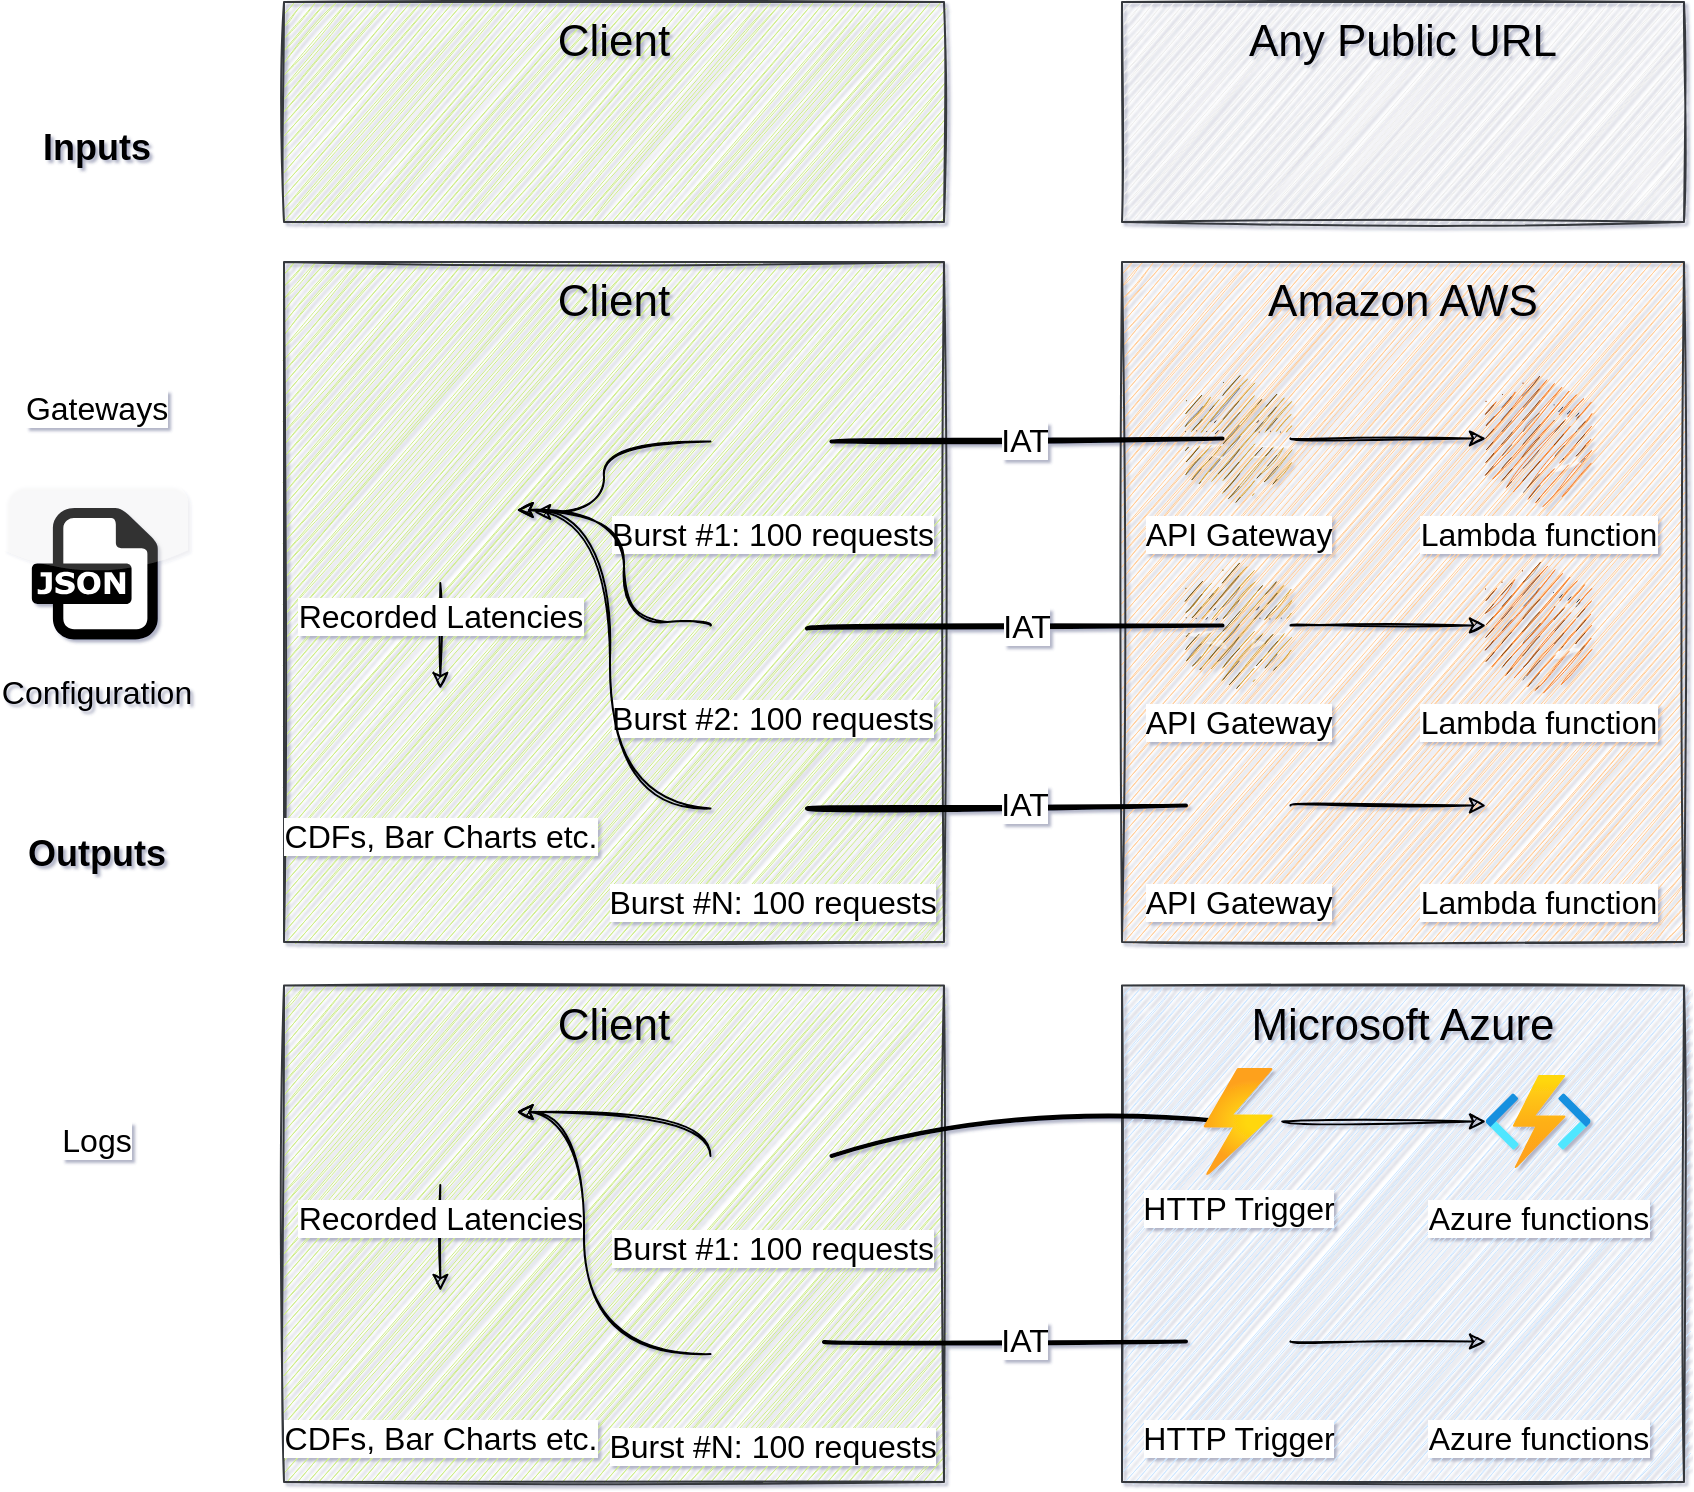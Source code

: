 <mxfile compressed="false" version="13.11.0" type="device">
  <diagram name="Page-1" id="e3a06f82-3646-2815-327d-82caf3d4e204">
    <mxGraphModel dx="1422" dy="765" grid="1" gridSize="10" guides="1" tooltips="1" connect="1" arrows="1" fold="1" page="1" pageScale="1.5" pageWidth="827" pageHeight="583" background="#ffffff" math="0" shadow="1">
      <root>
        <mxCell id="0" style=";html=1;" />
        <mxCell id="1" style=";html=1;" parent="0" />
        <mxCell id="o8t-AfqVLfgeVHYBPWKt-2" value="&lt;font style=&quot;font-size: 22px&quot; color=&quot;#050505&quot;&gt;Client&lt;/font&gt;" style="whiteSpace=wrap;html=1;fontSize=14;verticalAlign=top;sketch=1;strokeColor=#36393d;fillColor=#cdeb8b;" vertex="1" parent="1">
          <mxGeometry x="170" y="511.75" width="330" height="248.25" as="geometry" />
        </mxCell>
        <mxCell id="o8t-AfqVLfgeVHYBPWKt-1" value="&lt;font style=&quot;font-size: 22px&quot; color=&quot;#050505&quot;&gt;Client&lt;/font&gt;" style="whiteSpace=wrap;html=1;fontSize=14;verticalAlign=top;sketch=1;strokeColor=#36393d;fillColor=#cdeb8b;" vertex="1" parent="1">
          <mxGeometry x="170" y="150" width="330" height="340" as="geometry" />
        </mxCell>
        <mxCell id="6a7d8f32e03d9370-59" value="&lt;font style=&quot;font-size: 22px&quot;&gt;Amazon AWS&lt;/font&gt;" style="whiteSpace=wrap;html=1;fillColor=#ffcc99;fontSize=14;verticalAlign=top;sketch=1;strokeColor=#36393d;" parent="1" vertex="1">
          <mxGeometry x="589" y="150" width="281" height="340" as="geometry" />
        </mxCell>
        <mxCell id="vg4Q64sPSbRJCFcJ-0NS-47" value="&lt;font style=&quot;font-size: 22px&quot;&gt;Microsoft Azure&lt;/font&gt;" style="whiteSpace=wrap;html=1;fillColor=#cce5ff;fontSize=14;verticalAlign=top;sketch=1;strokeColor=#36393d;" parent="1" vertex="1">
          <mxGeometry x="589" y="511.75" width="281" height="248.25" as="geometry" />
        </mxCell>
        <mxCell id="6a7d8f32e03d9370-57" value="&lt;font style=&quot;font-size: 22px&quot; color=&quot;#050505&quot;&gt;Client&lt;/font&gt;" style="whiteSpace=wrap;html=1;fontSize=14;verticalAlign=top;sketch=1;strokeColor=#36393d;fillColor=#cdeb8b;" parent="1" vertex="1">
          <mxGeometry x="170" y="20" width="330" height="110" as="geometry" />
        </mxCell>
        <mxCell id="6a7d8f32e03d9370-32" style="edgeStyle=none;html=1;startSize=10;endSize=10;jettySize=auto;orthogonalLoop=1;fontSize=14;endArrow=none;endFill=0;strokeWidth=2;curved=1;sketch=1;exitX=1;exitY=0.5;exitDx=0;exitDy=0;entryX=0.35;entryY=0.5;entryDx=0;entryDy=0;entryPerimeter=0;" parent="1" source="cS2_gpzCforKgWBa57rc-6" target="cS2_gpzCforKgWBa57rc-7" edge="1">
          <mxGeometry relative="1" as="geometry">
            <mxPoint x="442" y="256.254" as="sourcePoint" />
            <mxPoint x="628" y="253.137" as="targetPoint" />
          </mxGeometry>
        </mxCell>
        <mxCell id="vg4Q64sPSbRJCFcJ-0NS-58" value="&lt;div style=&quot;font-size: 16px&quot;&gt;&lt;font style=&quot;font-size: 16px&quot;&gt;IAT&lt;br&gt;&lt;/font&gt;&lt;/div&gt;" style="edgeLabel;html=1;align=center;verticalAlign=middle;resizable=0;points=[];" parent="6a7d8f32e03d9370-32" vertex="1" connectable="0">
          <mxGeometry x="0.107" y="-5" relative="1" as="geometry">
            <mxPoint x="-11.79" y="-5.67" as="offset" />
          </mxGeometry>
        </mxCell>
        <mxCell id="cS2_gpzCforKgWBa57rc-10" value="" style="edgeStyle=orthogonalEdgeStyle;orthogonalLoop=1;jettySize=auto;html=1;curved=1;sketch=1;" parent="1" edge="1">
          <mxGeometry relative="1" as="geometry">
            <mxPoint x="759" y="530.5" as="sourcePoint" />
          </mxGeometry>
        </mxCell>
        <mxCell id="cS2_gpzCforKgWBa57rc-15" style="edgeStyle=orthogonalEdgeStyle;orthogonalLoop=1;jettySize=auto;html=1;curved=1;sketch=1;exitX=0;exitY=0.5;exitDx=0;exitDy=0;" parent="1" source="cS2_gpzCforKgWBa57rc-6" edge="1">
          <mxGeometry relative="1" as="geometry">
            <Array as="points">
              <mxPoint x="330" y="240" />
              <mxPoint x="330" y="275" />
            </Array>
            <mxPoint x="295" y="275" as="targetPoint" />
          </mxGeometry>
        </mxCell>
        <mxCell id="cS2_gpzCforKgWBa57rc-6" value="&lt;div style=&quot;font-size: 16px&quot;&gt;&lt;font style=&quot;font-size: 16px&quot;&gt;Burst #1: 100 requests&lt;br&gt;&lt;/font&gt;&lt;/div&gt;" style="shape=image;html=1;verticalAlign=top;verticalLabelPosition=bottom;labelBackgroundColor=#ffffff;imageAspect=0;aspect=fixed;image=https://cdn0.iconfinder.com/data/icons/web-development-79/32/development_setting_gear_cogwheel-71-128.png;sketch=1;" parent="1" vertex="1">
          <mxGeometry x="383.25" y="209.5" width="60.5" height="60.5" as="geometry" />
        </mxCell>
        <mxCell id="cS2_gpzCforKgWBa57rc-23" value="" style="edgeStyle=orthogonalEdgeStyle;orthogonalLoop=1;jettySize=auto;html=1;curved=1;sketch=1;" parent="1" source="cS2_gpzCforKgWBa57rc-7" target="cS2_gpzCforKgWBa57rc-22" edge="1">
          <mxGeometry relative="1" as="geometry" />
        </mxCell>
        <mxCell id="cS2_gpzCforKgWBa57rc-29" value="" style="edgeStyle=orthogonalEdgeStyle;orthogonalLoop=1;jettySize=auto;html=1;curved=1;sketch=1;" parent="1" edge="1">
          <mxGeometry relative="1" as="geometry">
            <mxPoint x="797.5" y="354.5" as="sourcePoint" />
          </mxGeometry>
        </mxCell>
        <mxCell id="vg4Q64sPSbRJCFcJ-0NS-22" value="" style="edgeStyle=orthogonalEdgeStyle;curved=1;sketch=1;orthogonalLoop=1;jettySize=auto;html=1;" parent="1" edge="1">
          <mxGeometry relative="1" as="geometry">
            <mxPoint x="797.5" y="521" as="sourcePoint" />
          </mxGeometry>
        </mxCell>
        <mxCell id="E6hC4jQGeJp1f0W_XPi9-2" value="" style="edgeStyle=orthogonalEdgeStyle;orthogonalLoop=1;jettySize=auto;html=1;curved=1;sketch=1;exitX=0.5;exitY=1;exitDx=0;exitDy=0;" parent="1" source="6a7d8f32e03d9370-24" target="E6hC4jQGeJp1f0W_XPi9-1" edge="1">
          <mxGeometry relative="1" as="geometry" />
        </mxCell>
        <mxCell id="6a7d8f32e03d9370-24" value="&lt;font style=&quot;font-size: 16px&quot;&gt;Recorded Latencies&lt;/font&gt;" style="shape=image;html=1;verticalAlign=top;verticalLabelPosition=bottom;labelBackgroundColor=#ffffff;imageAspect=0;aspect=fixed;image=https://cdn3.iconfinder.com/data/icons/lexter-flat-colorfull-file-formats/56/csv-128.png;fontFamily=Helvetica;fontSize=14;fontColor=#000000;align=center;strokeColor=#000000;fillColor=#66B2FF;gradientColor=#0066CC;sketch=1;" parent="1" vertex="1">
          <mxGeometry x="210" y="237.5" width="76.31" height="73" as="geometry" />
        </mxCell>
        <mxCell id="E6hC4jQGeJp1f0W_XPi9-1" value="&lt;font style=&quot;font-size: 16px&quot;&gt;CDFs, Bar Charts etc.&lt;br&gt;&lt;/font&gt;" style="shape=image;html=1;verticalAlign=top;verticalLabelPosition=bottom;labelBackgroundColor=#ffffff;imageAspect=0;aspect=fixed;image=https://cdn3.iconfinder.com/data/icons/finance-152/64/44-128.png;fontFamily=Helvetica;fontSize=14;fontColor=#000000;align=center;fillColor=#66B2FF;gradientColor=#0066CC;sketch=1;" parent="1" vertex="1">
          <mxGeometry x="218.36" y="363.5" width="59.58" height="57" as="geometry" />
        </mxCell>
        <mxCell id="E6hC4jQGeJp1f0W_XPi9-7" value="&lt;font style=&quot;font-size: 16px&quot;&gt;Logs&lt;/font&gt;" style="shape=image;html=1;verticalAlign=top;verticalLabelPosition=bottom;labelBackgroundColor=#ffffff;imageAspect=0;aspect=fixed;image=https://cdn4.iconfinder.com/data/icons/music-ui-solid-24px/24/folder_file_project_archive-2-128.png;fontFamily=Helvetica;fontSize=12;fontColor=#000000;align=center;strokeColor=#000000;fillColor=#ffffff;sketch=1;" parent="1" vertex="1">
          <mxGeometry x="33.5" y="487.5" width="85" height="85" as="geometry" />
        </mxCell>
        <mxCell id="E6hC4jQGeJp1f0W_XPi9-12" value="&lt;font style=&quot;font-size: 16px&quot;&gt;Gateways&lt;/font&gt;" style="shape=image;html=1;verticalAlign=top;verticalLabelPosition=bottom;labelBackgroundColor=#ffffff;imageAspect=0;aspect=fixed;image=https://cdn3.iconfinder.com/data/icons/lexter-flat-colorfull-file-formats/56/csv-128.png;fontFamily=Helvetica;fontSize=14;fontColor=#000000;align=center;strokeColor=#000000;fillColor=#66B2FF;gradientColor=#0066CC;sketch=1;" parent="1" vertex="1">
          <mxGeometry x="30" y="118.75" width="92" height="88" as="geometry" />
        </mxCell>
        <mxCell id="E6hC4jQGeJp1f0W_XPi9-13" value="&lt;font style=&quot;font-size: 16px&quot;&gt;Configuration&lt;/font&gt;" style="dashed=0;outlineConnect=0;html=1;align=center;labelPosition=center;verticalLabelPosition=bottom;verticalAlign=top;shape=mxgraph.webicons.json;gradientColor=#ffffff;fontFamily=Helvetica;fontSize=14;fontColor=#000000;strokeColor=#000000;sketch=0;fillStyle=auto;fillColor=none;" parent="1" vertex="1">
          <mxGeometry x="30" y="261.25" width="92" height="88" as="geometry" />
        </mxCell>
        <mxCell id="cS2_gpzCforKgWBa57rc-22" value="&lt;font style=&quot;font-size: 16px&quot;&gt;Lambda function&lt;/font&gt;" style="outlineConnect=0;dashed=0;verticalLabelPosition=bottom;verticalAlign=top;align=center;html=1;shape=mxgraph.aws3.lambda;fillColor=#F58534;gradientColor=none;labelBackgroundColor=#ffffff;sketch=1;" parent="1" vertex="1">
          <mxGeometry x="771" y="206.5" width="52.23" height="63.5" as="geometry" />
        </mxCell>
        <mxCell id="cS2_gpzCforKgWBa57rc-7" value="&lt;font style=&quot;font-size: 16px&quot;&gt;API Gateway&lt;br&gt;&lt;/font&gt;" style="outlineConnect=0;dashed=0;verticalLabelPosition=bottom;verticalAlign=top;align=center;html=1;shape=mxgraph.aws3.api_gateway;fillColor=#D9A741;gradientColor=none;labelBackgroundColor=#ffffff;sketch=1;" parent="1" vertex="1">
          <mxGeometry x="621" y="206.5" width="52.23" height="63.5" as="geometry" />
        </mxCell>
        <mxCell id="vg4Q64sPSbRJCFcJ-0NS-4" value="&lt;div style=&quot;font-size: 16px&quot;&gt;&lt;font style=&quot;font-size: 16px&quot;&gt;Burst #2: 100 requests&lt;br&gt;&lt;/font&gt;&lt;/div&gt;" style="shape=image;html=1;verticalAlign=top;verticalLabelPosition=bottom;labelBackgroundColor=#ffffff;imageAspect=0;aspect=fixed;image=https://cdn0.iconfinder.com/data/icons/web-development-79/32/development_setting_gear_cogwheel-71-128.png;sketch=1;" parent="1" vertex="1">
          <mxGeometry x="383.25" y="301.5" width="60.5" height="60.5" as="geometry" />
        </mxCell>
        <mxCell id="vg4Q64sPSbRJCFcJ-0NS-7" style="edgeStyle=orthogonalEdgeStyle;orthogonalLoop=1;jettySize=auto;html=1;curved=1;sketch=1;exitX=0;exitY=0.5;exitDx=0;exitDy=0;entryX=1;entryY=0.5;entryDx=0;entryDy=0;" parent="1" source="vg4Q64sPSbRJCFcJ-0NS-4" target="6a7d8f32e03d9370-24" edge="1">
          <mxGeometry relative="1" as="geometry">
            <Array as="points">
              <mxPoint x="383" y="330" />
              <mxPoint x="340" y="330" />
              <mxPoint x="340" y="274" />
            </Array>
            <mxPoint x="381" y="249.75" as="sourcePoint" />
            <mxPoint x="275.5" y="346.5" as="targetPoint" />
          </mxGeometry>
        </mxCell>
        <mxCell id="vg4Q64sPSbRJCFcJ-0NS-13" style="edgeStyle=none;html=1;startSize=10;endSize=10;jettySize=auto;orthogonalLoop=1;fontSize=14;endArrow=none;endFill=0;strokeWidth=2;curved=1;sketch=1;exitX=1;exitY=0.5;exitDx=0;exitDy=0;entryX=0.35;entryY=0.5;entryDx=0;entryDy=0;entryPerimeter=0;" parent="1" target="vg4Q64sPSbRJCFcJ-0NS-16" edge="1">
          <mxGeometry relative="1" as="geometry">
            <mxPoint x="431.5" y="333.25" as="sourcePoint" />
            <mxPoint x="628" y="346.637" as="targetPoint" />
          </mxGeometry>
        </mxCell>
        <mxCell id="vg4Q64sPSbRJCFcJ-0NS-14" value="" style="edgeStyle=orthogonalEdgeStyle;orthogonalLoop=1;jettySize=auto;html=1;curved=1;sketch=1;" parent="1" source="vg4Q64sPSbRJCFcJ-0NS-16" target="vg4Q64sPSbRJCFcJ-0NS-15" edge="1">
          <mxGeometry relative="1" as="geometry" />
        </mxCell>
        <mxCell id="vg4Q64sPSbRJCFcJ-0NS-15" value="&lt;font style=&quot;font-size: 16px&quot;&gt;Lambda function&lt;/font&gt;" style="outlineConnect=0;dashed=0;verticalLabelPosition=bottom;verticalAlign=top;align=center;html=1;shape=mxgraph.aws3.lambda;fillColor=#F58534;gradientColor=none;labelBackgroundColor=#ffffff;sketch=1;" parent="1" vertex="1">
          <mxGeometry x="771" y="300" width="52.23" height="63.5" as="geometry" />
        </mxCell>
        <mxCell id="vg4Q64sPSbRJCFcJ-0NS-16" value="&lt;font style=&quot;font-size: 16px&quot;&gt;API Gateway&lt;br&gt;&lt;/font&gt;" style="outlineConnect=0;dashed=0;verticalLabelPosition=bottom;verticalAlign=top;align=center;html=1;shape=mxgraph.aws3.api_gateway;fillColor=#D9A741;gradientColor=none;labelBackgroundColor=#ffffff;sketch=1;" parent="1" vertex="1">
          <mxGeometry x="621" y="300" width="52.23" height="63.5" as="geometry" />
        </mxCell>
        <mxCell id="vg4Q64sPSbRJCFcJ-0NS-57" value="" style="edgeStyle=orthogonalEdgeStyle;curved=1;sketch=1;orthogonalLoop=1;jettySize=auto;html=1;entryX=1;entryY=0.5;entryDx=0;entryDy=0;" parent="1" source="vg4Q64sPSbRJCFcJ-0NS-28" target="6a7d8f32e03d9370-24" edge="1">
          <mxGeometry relative="1" as="geometry">
            <Array as="points">
              <mxPoint x="333" y="423" />
              <mxPoint x="333" y="274" />
            </Array>
          </mxGeometry>
        </mxCell>
        <mxCell id="vg4Q64sPSbRJCFcJ-0NS-28" value="&lt;div style=&quot;font-size: 16px&quot;&gt;&lt;font style=&quot;font-size: 16px&quot;&gt;Burst #N: 100 requests&lt;br&gt;&lt;/font&gt;&lt;/div&gt;" style="shape=image;html=1;verticalAlign=top;verticalLabelPosition=bottom;labelBackgroundColor=#ffffff;imageAspect=0;aspect=fixed;image=https://cdn2.iconfinder.com/data/icons/arrows-and-universal-actions-icon-set/256/more-128.png;fontFamily=Helvetica;fontSize=12;fontColor=#000000;align=center;strokeColor=#000000;fillColor=#ffffff;sketch=1;" parent="1" vertex="1">
          <mxGeometry x="383.25" y="393" width="60.5" height="60.5" as="geometry" />
        </mxCell>
        <mxCell id="vg4Q64sPSbRJCFcJ-0NS-29" style="edgeStyle=none;html=1;startSize=10;endSize=10;jettySize=auto;orthogonalLoop=1;fontSize=14;endArrow=none;endFill=0;strokeWidth=2;curved=1;sketch=1;exitX=1;exitY=0.5;exitDx=0;exitDy=0;entryX=0;entryY=0.5;entryDx=0;entryDy=0;" parent="1" target="vg4Q64sPSbRJCFcJ-0NS-32" edge="1">
          <mxGeometry relative="1" as="geometry">
            <mxPoint x="431.5" y="423.25" as="sourcePoint" />
            <mxPoint x="628" y="436.637" as="targetPoint" />
          </mxGeometry>
        </mxCell>
        <mxCell id="vg4Q64sPSbRJCFcJ-0NS-30" value="" style="edgeStyle=orthogonalEdgeStyle;orthogonalLoop=1;jettySize=auto;html=1;curved=1;sketch=1;" parent="1" source="vg4Q64sPSbRJCFcJ-0NS-32" target="vg4Q64sPSbRJCFcJ-0NS-31" edge="1">
          <mxGeometry relative="1" as="geometry" />
        </mxCell>
        <mxCell id="vg4Q64sPSbRJCFcJ-0NS-31" value="&lt;font style=&quot;font-size: 16px&quot;&gt;Lambda function&lt;/font&gt;" style="shape=image;html=1;verticalAlign=top;verticalLabelPosition=bottom;labelBackgroundColor=#ffffff;imageAspect=0;aspect=fixed;image=https://cdn2.iconfinder.com/data/icons/arrows-and-universal-actions-icon-set/256/more-128.png;dashed=0;fontFamily=Helvetica;fontSize=12;fontColor=#000000;align=center;strokeColor=#000000;fillColor=#F58534;sketch=1;" parent="1" vertex="1">
          <mxGeometry x="771" y="390" width="52.23" height="63.5" as="geometry" />
        </mxCell>
        <mxCell id="vg4Q64sPSbRJCFcJ-0NS-32" value="&lt;font style=&quot;font-size: 16px&quot;&gt;API Gateway&lt;br&gt;&lt;/font&gt;" style="shape=image;html=1;verticalAlign=top;verticalLabelPosition=bottom;labelBackgroundColor=#ffffff;imageAspect=0;aspect=fixed;image=https://cdn2.iconfinder.com/data/icons/arrows-and-universal-actions-icon-set/256/more-128.png;dashed=0;fontFamily=Helvetica;fontSize=12;fontColor=#000000;align=center;strokeColor=#000000;fillColor=#D9A741;sketch=1;" parent="1" vertex="1">
          <mxGeometry x="621" y="390" width="52.23" height="63.5" as="geometry" />
        </mxCell>
        <mxCell id="vg4Q64sPSbRJCFcJ-0NS-49" value="&lt;div style=&quot;font-size: 16px&quot;&gt;&lt;font style=&quot;font-size: 16px&quot;&gt;Burst #1: 100 requests&lt;br&gt;&lt;/font&gt;&lt;/div&gt;" style="shape=image;html=1;verticalAlign=top;verticalLabelPosition=bottom;labelBackgroundColor=#ffffff;imageAspect=0;aspect=fixed;image=https://cdn0.iconfinder.com/data/icons/web-development-79/32/development_setting_gear_cogwheel-71-128.png;sketch=1;" parent="1" vertex="1">
          <mxGeometry x="383.25" y="566.75" width="60.5" height="60.5" as="geometry" />
        </mxCell>
        <mxCell id="vg4Q64sPSbRJCFcJ-0NS-50" style="edgeStyle=orthogonalEdgeStyle;orthogonalLoop=1;jettySize=auto;html=1;curved=1;sketch=1;exitX=0;exitY=0.5;exitDx=0;exitDy=0;entryX=1;entryY=0.5;entryDx=0;entryDy=0;" parent="1" source="vg4Q64sPSbRJCFcJ-0NS-49" target="vg4Q64sPSbRJCFcJ-0NS-65" edge="1">
          <mxGeometry relative="1" as="geometry">
            <Array as="points">
              <mxPoint x="383" y="575" />
            </Array>
            <mxPoint x="381" y="535" as="sourcePoint" />
            <mxPoint x="294.16" y="570.25" as="targetPoint" />
          </mxGeometry>
        </mxCell>
        <mxCell id="vg4Q64sPSbRJCFcJ-0NS-51" style="edgeStyle=none;html=1;startSize=10;endSize=10;jettySize=auto;orthogonalLoop=1;fontSize=14;endArrow=none;endFill=0;strokeWidth=2;curved=1;sketch=1;exitX=1;exitY=0.5;exitDx=0;exitDy=0;entryX=0.35;entryY=0.5;entryDx=0;entryDy=0;entryPerimeter=0;" parent="1" source="vg4Q64sPSbRJCFcJ-0NS-49" target="vg4Q64sPSbRJCFcJ-0NS-54" edge="1">
          <mxGeometry relative="1" as="geometry">
            <mxPoint x="431.5" y="618.5" as="sourcePoint" />
            <mxPoint x="628" y="631.887" as="targetPoint" />
            <Array as="points">
              <mxPoint x="530" y="570" />
            </Array>
          </mxGeometry>
        </mxCell>
        <mxCell id="vg4Q64sPSbRJCFcJ-0NS-52" value="" style="edgeStyle=orthogonalEdgeStyle;orthogonalLoop=1;jettySize=auto;html=1;curved=1;sketch=1;" parent="1" source="vg4Q64sPSbRJCFcJ-0NS-54" target="vg4Q64sPSbRJCFcJ-0NS-53" edge="1">
          <mxGeometry relative="1" as="geometry" />
        </mxCell>
        <mxCell id="vg4Q64sPSbRJCFcJ-0NS-53" value="&lt;font style=&quot;font-size: 16px&quot;&gt;Azure functions&lt;/font&gt;" style="aspect=fixed;html=1;points=[];align=center;image;fontSize=12;image=img/lib/azure2/compute/Function_Apps.svg;dashed=0;fontFamily=Helvetica;fontColor=#000000;strokeColor=#000000;fillColor=#F58534;sketch=1;" parent="1" vertex="1">
          <mxGeometry x="771" y="548" width="52.23" height="63.5" as="geometry" />
        </mxCell>
        <mxCell id="vg4Q64sPSbRJCFcJ-0NS-54" value="&lt;font style=&quot;font-size: 16px&quot;&gt;HTTP Trigger&lt;br&gt;&lt;/font&gt;" style="aspect=fixed;html=1;points=[];align=center;image;fontSize=12;image=img/lib/azure2/general/Power.svg;dashed=0;fontFamily=Helvetica;fontColor=#000000;strokeColor=#000000;fillColor=#D9A741;sketch=1;" parent="1" vertex="1">
          <mxGeometry x="625.11" y="553" width="44" height="53.5" as="geometry" />
        </mxCell>
        <mxCell id="vg4Q64sPSbRJCFcJ-0NS-59" value="&lt;div style=&quot;font-size: 16px&quot;&gt;&lt;font style=&quot;font-size: 16px&quot;&gt;IAT&lt;br&gt;&lt;/font&gt;&lt;/div&gt;" style="edgeLabel;html=1;align=center;verticalAlign=middle;resizable=0;points=[];" parent="1" vertex="1" connectable="0">
          <mxGeometry x="539.995" y="331.751" as="geometry">
            <mxPoint x="1" as="offset" />
          </mxGeometry>
        </mxCell>
        <mxCell id="vg4Q64sPSbRJCFcJ-0NS-60" value="&lt;div style=&quot;font-size: 16px&quot;&gt;&lt;font style=&quot;font-size: 16px&quot;&gt;IAT&lt;br&gt;&lt;/font&gt;&lt;/div&gt;" style="edgeLabel;html=1;align=center;verticalAlign=middle;resizable=0;points=[];" parent="1" vertex="1" connectable="0">
          <mxGeometry x="539.995" y="420.501" as="geometry" />
        </mxCell>
        <mxCell id="vg4Q64sPSbRJCFcJ-0NS-61" value="&lt;font style=&quot;font-size: 22px&quot;&gt;Any Public URL&lt;br&gt;&lt;/font&gt;" style="whiteSpace=wrap;html=1;fillColor=#eeeeee;fontSize=14;verticalAlign=top;sketch=1;strokeColor=#36393d;" parent="1" vertex="1">
          <mxGeometry x="589" y="20" width="281" height="110" as="geometry" />
        </mxCell>
        <mxCell id="vg4Q64sPSbRJCFcJ-0NS-64" value="" style="edgeStyle=orthogonalEdgeStyle;orthogonalLoop=1;jettySize=auto;html=1;curved=1;sketch=1;exitX=0.5;exitY=1;exitDx=0;exitDy=0;" parent="1" source="vg4Q64sPSbRJCFcJ-0NS-65" target="vg4Q64sPSbRJCFcJ-0NS-66" edge="1">
          <mxGeometry relative="1" as="geometry" />
        </mxCell>
        <mxCell id="vg4Q64sPSbRJCFcJ-0NS-65" value="&lt;font style=&quot;font-size: 16px&quot;&gt;Recorded Latencies&lt;/font&gt;" style="shape=image;html=1;verticalAlign=top;verticalLabelPosition=bottom;labelBackgroundColor=#ffffff;imageAspect=0;aspect=fixed;image=https://cdn3.iconfinder.com/data/icons/lexter-flat-colorfull-file-formats/56/csv-128.png;fontFamily=Helvetica;fontSize=14;fontColor=#000000;align=center;strokeColor=#000000;fillColor=#66B2FF;gradientColor=#0066CC;sketch=1;" parent="1" vertex="1">
          <mxGeometry x="210" y="538.5" width="76.31" height="73" as="geometry" />
        </mxCell>
        <mxCell id="vg4Q64sPSbRJCFcJ-0NS-66" value="&lt;font style=&quot;font-size: 16px&quot;&gt;CDFs, Bar Charts etc.&lt;br&gt;&lt;/font&gt;" style="shape=image;html=1;verticalAlign=top;verticalLabelPosition=bottom;labelBackgroundColor=#ffffff;imageAspect=0;aspect=fixed;image=https://cdn3.iconfinder.com/data/icons/finance-152/64/44-128.png;fontFamily=Helvetica;fontSize=14;fontColor=#000000;align=center;fillColor=#66B2FF;gradientColor=#0066CC;sketch=1;" parent="1" vertex="1">
          <mxGeometry x="218.36" y="664.5" width="59.58" height="57" as="geometry" />
        </mxCell>
        <mxCell id="vg4Q64sPSbRJCFcJ-0NS-69" value="" style="edgeStyle=orthogonalEdgeStyle;curved=1;sketch=1;orthogonalLoop=1;jettySize=auto;html=1;entryX=1;entryY=0.5;entryDx=0;entryDy=0;" parent="1" source="vg4Q64sPSbRJCFcJ-0NS-70" edge="1" target="vg4Q64sPSbRJCFcJ-0NS-65">
          <mxGeometry relative="1" as="geometry">
            <mxPoint x="294" y="570" as="targetPoint" />
            <Array as="points">
              <mxPoint x="320" y="696" />
              <mxPoint x="320" y="575" />
            </Array>
          </mxGeometry>
        </mxCell>
        <mxCell id="vg4Q64sPSbRJCFcJ-0NS-70" value="&lt;div style=&quot;font-size: 16px&quot;&gt;&lt;font style=&quot;font-size: 16px&quot;&gt;Burst #N: 100 requests&lt;br&gt;&lt;/font&gt;&lt;/div&gt;" style="shape=image;html=1;verticalAlign=top;verticalLabelPosition=bottom;labelBackgroundColor=#ffffff;imageAspect=0;aspect=fixed;image=https://cdn2.iconfinder.com/data/icons/arrows-and-universal-actions-icon-set/256/more-128.png;fontFamily=Helvetica;fontSize=12;fontColor=#000000;align=center;strokeColor=#000000;fillColor=#ffffff;sketch=1;" parent="1" vertex="1">
          <mxGeometry x="383.25" y="665.75" width="60.5" height="60.5" as="geometry" />
        </mxCell>
        <mxCell id="vg4Q64sPSbRJCFcJ-0NS-71" style="edgeStyle=none;html=1;startSize=10;endSize=10;jettySize=auto;orthogonalLoop=1;fontSize=14;endArrow=none;endFill=0;strokeWidth=2;curved=1;sketch=1;entryX=0;entryY=0.5;entryDx=0;entryDy=0;" parent="1" target="vg4Q64sPSbRJCFcJ-0NS-74" edge="1">
          <mxGeometry relative="1" as="geometry">
            <mxPoint x="440" y="690" as="sourcePoint" />
            <mxPoint x="628" y="704.637" as="targetPoint" />
          </mxGeometry>
        </mxCell>
        <mxCell id="vg4Q64sPSbRJCFcJ-0NS-72" value="" style="edgeStyle=orthogonalEdgeStyle;orthogonalLoop=1;jettySize=auto;html=1;curved=1;sketch=1;" parent="1" source="vg4Q64sPSbRJCFcJ-0NS-74" target="vg4Q64sPSbRJCFcJ-0NS-73" edge="1">
          <mxGeometry relative="1" as="geometry" />
        </mxCell>
        <mxCell id="vg4Q64sPSbRJCFcJ-0NS-73" value="&lt;font style=&quot;font-size: 16px&quot;&gt;Azure functions&lt;/font&gt;" style="shape=image;html=1;verticalAlign=top;verticalLabelPosition=bottom;labelBackgroundColor=#ffffff;imageAspect=0;aspect=fixed;image=https://cdn2.iconfinder.com/data/icons/arrows-and-universal-actions-icon-set/256/more-128.png;dashed=0;fontFamily=Helvetica;fontSize=12;fontColor=#000000;align=center;strokeColor=#000000;fillColor=#F58534;sketch=1;" parent="1" vertex="1">
          <mxGeometry x="771" y="658" width="52.23" height="63.5" as="geometry" />
        </mxCell>
        <mxCell id="vg4Q64sPSbRJCFcJ-0NS-74" value="&lt;font style=&quot;font-size: 16px&quot;&gt;HTTP Trigger&lt;br&gt;&lt;/font&gt;" style="shape=image;html=1;verticalAlign=top;verticalLabelPosition=bottom;labelBackgroundColor=#ffffff;imageAspect=0;aspect=fixed;image=https://cdn2.iconfinder.com/data/icons/arrows-and-universal-actions-icon-set/256/more-128.png;dashed=0;fontFamily=Helvetica;fontSize=12;fontColor=#000000;align=center;strokeColor=#000000;fillColor=#D9A741;sketch=1;" parent="1" vertex="1">
          <mxGeometry x="621" y="658" width="52.23" height="63.5" as="geometry" />
        </mxCell>
        <mxCell id="vg4Q64sPSbRJCFcJ-0NS-75" value="&lt;div style=&quot;font-size: 16px&quot;&gt;&lt;font style=&quot;font-size: 16px&quot;&gt;IAT&lt;br&gt;&lt;/font&gt;&lt;/div&gt;" style="edgeLabel;html=1;align=center;verticalAlign=middle;resizable=0;points=[];" parent="1" vertex="1" connectable="0">
          <mxGeometry x="539.995" y="688.501" as="geometry" />
        </mxCell>
        <mxCell id="o8t-AfqVLfgeVHYBPWKt-3" value="&lt;h2&gt;Inputs&lt;/h2&gt;" style="text;html=1;align=center;verticalAlign=middle;resizable=0;points=[];autosize=1;" vertex="1" parent="1">
          <mxGeometry x="41" y="67.5" width="70" height="50" as="geometry" />
        </mxCell>
        <mxCell id="o8t-AfqVLfgeVHYBPWKt-4" value="&lt;h2&gt;Outputs&lt;/h2&gt;" style="text;html=1;align=center;verticalAlign=middle;resizable=0;points=[];autosize=1;" vertex="1" parent="1">
          <mxGeometry x="36" y="421" width="80" height="50" as="geometry" />
        </mxCell>
      </root>
    </mxGraphModel>
  </diagram>
</mxfile>
